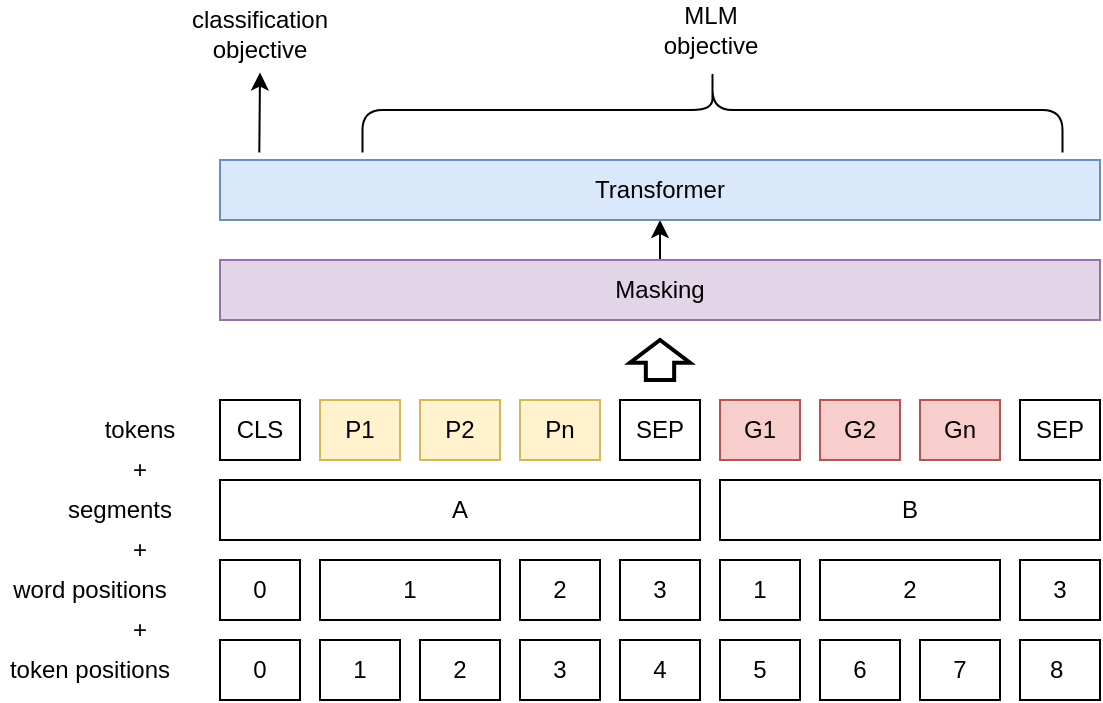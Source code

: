 <mxfile version="15.1.4" type="github">
  <diagram id="ThNpcdXf9u6KQCxS-iJN" name="Page-1">
    <mxGraphModel dx="755" dy="370" grid="1" gridSize="10" guides="1" tooltips="1" connect="1" arrows="1" fold="1" page="1" pageScale="1" pageWidth="827" pageHeight="1169" math="0" shadow="0">
      <root>
        <mxCell id="0" />
        <mxCell id="1" parent="0" />
        <mxCell id="Gtxbro2aduNxYF44NZKF-1" value="8&amp;nbsp;" style="rounded=0;whiteSpace=wrap;html=1;" vertex="1" parent="1">
          <mxGeometry x="630" y="555" width="40" height="30" as="geometry" />
        </mxCell>
        <mxCell id="Gtxbro2aduNxYF44NZKF-2" value="4" style="rounded=0;whiteSpace=wrap;html=1;" vertex="1" parent="1">
          <mxGeometry x="430" y="555" width="40" height="30" as="geometry" />
        </mxCell>
        <mxCell id="Gtxbro2aduNxYF44NZKF-3" value="3" style="rounded=0;whiteSpace=wrap;html=1;" vertex="1" parent="1">
          <mxGeometry x="380" y="555" width="40" height="30" as="geometry" />
        </mxCell>
        <mxCell id="Gtxbro2aduNxYF44NZKF-4" value="2" style="rounded=0;whiteSpace=wrap;html=1;" vertex="1" parent="1">
          <mxGeometry x="330" y="555" width="40" height="30" as="geometry" />
        </mxCell>
        <mxCell id="Gtxbro2aduNxYF44NZKF-5" value="1" style="rounded=0;whiteSpace=wrap;html=1;" vertex="1" parent="1">
          <mxGeometry x="280" y="555" width="40" height="30" as="geometry" />
        </mxCell>
        <mxCell id="Gtxbro2aduNxYF44NZKF-6" value="0" style="rounded=0;whiteSpace=wrap;html=1;" vertex="1" parent="1">
          <mxGeometry x="230" y="555" width="40" height="30" as="geometry" />
        </mxCell>
        <mxCell id="Gtxbro2aduNxYF44NZKF-7" value="5" style="rounded=0;whiteSpace=wrap;html=1;" vertex="1" parent="1">
          <mxGeometry x="480" y="555" width="40" height="30" as="geometry" />
        </mxCell>
        <mxCell id="Gtxbro2aduNxYF44NZKF-8" value="6" style="rounded=0;whiteSpace=wrap;html=1;" vertex="1" parent="1">
          <mxGeometry x="530" y="555" width="40" height="30" as="geometry" />
        </mxCell>
        <mxCell id="Gtxbro2aduNxYF44NZKF-9" value="7" style="rounded=0;whiteSpace=wrap;html=1;" vertex="1" parent="1">
          <mxGeometry x="580" y="555" width="40" height="30" as="geometry" />
        </mxCell>
        <mxCell id="Gtxbro2aduNxYF44NZKF-10" value="3" style="rounded=0;whiteSpace=wrap;html=1;" vertex="1" parent="1">
          <mxGeometry x="630" y="515" width="40" height="30" as="geometry" />
        </mxCell>
        <mxCell id="Gtxbro2aduNxYF44NZKF-11" value="3" style="rounded=0;whiteSpace=wrap;html=1;" vertex="1" parent="1">
          <mxGeometry x="430" y="515" width="40" height="30" as="geometry" />
        </mxCell>
        <mxCell id="Gtxbro2aduNxYF44NZKF-12" value="A" style="rounded=0;whiteSpace=wrap;html=1;" vertex="1" parent="1">
          <mxGeometry x="230" y="475" width="240" height="30" as="geometry" />
        </mxCell>
        <mxCell id="Gtxbro2aduNxYF44NZKF-13" value="B" style="rounded=0;whiteSpace=wrap;html=1;" vertex="1" parent="1">
          <mxGeometry x="480" y="475" width="190" height="30" as="geometry" />
        </mxCell>
        <mxCell id="Gtxbro2aduNxYF44NZKF-14" value="0" style="rounded=0;whiteSpace=wrap;html=1;" vertex="1" parent="1">
          <mxGeometry x="230" y="515" width="40" height="30" as="geometry" />
        </mxCell>
        <mxCell id="Gtxbro2aduNxYF44NZKF-15" value="2" style="rounded=0;whiteSpace=wrap;html=1;" vertex="1" parent="1">
          <mxGeometry x="380" y="515" width="40" height="30" as="geometry" />
        </mxCell>
        <mxCell id="Gtxbro2aduNxYF44NZKF-16" value="1" style="rounded=0;whiteSpace=wrap;html=1;" vertex="1" parent="1">
          <mxGeometry x="280" y="515" width="90" height="30" as="geometry" />
        </mxCell>
        <mxCell id="Gtxbro2aduNxYF44NZKF-19" value="2" style="rounded=0;whiteSpace=wrap;html=1;" vertex="1" parent="1">
          <mxGeometry x="530" y="515" width="90" height="30" as="geometry" />
        </mxCell>
        <mxCell id="Gtxbro2aduNxYF44NZKF-20" value="1" style="rounded=0;whiteSpace=wrap;html=1;" vertex="1" parent="1">
          <mxGeometry x="480" y="515" width="40" height="30" as="geometry" />
        </mxCell>
        <mxCell id="Gtxbro2aduNxYF44NZKF-21" value="SEP" style="rounded=0;whiteSpace=wrap;html=1;" vertex="1" parent="1">
          <mxGeometry x="630" y="435" width="40" height="30" as="geometry" />
        </mxCell>
        <mxCell id="Gtxbro2aduNxYF44NZKF-22" value="Gn" style="rounded=0;whiteSpace=wrap;html=1;fillColor=#f8cecc;strokeColor=#b85450;" vertex="1" parent="1">
          <mxGeometry x="580" y="435" width="40" height="30" as="geometry" />
        </mxCell>
        <mxCell id="Gtxbro2aduNxYF44NZKF-23" value="G2" style="rounded=0;whiteSpace=wrap;html=1;fillColor=#f8cecc;strokeColor=#b85450;" vertex="1" parent="1">
          <mxGeometry x="530" y="435" width="40" height="30" as="geometry" />
        </mxCell>
        <mxCell id="Gtxbro2aduNxYF44NZKF-24" value="G1" style="rounded=0;whiteSpace=wrap;html=1;fillColor=#f8cecc;strokeColor=#b85450;" vertex="1" parent="1">
          <mxGeometry x="480" y="435" width="40" height="30" as="geometry" />
        </mxCell>
        <mxCell id="Gtxbro2aduNxYF44NZKF-25" value="SEP" style="rounded=0;whiteSpace=wrap;html=1;" vertex="1" parent="1">
          <mxGeometry x="430" y="435" width="40" height="30" as="geometry" />
        </mxCell>
        <mxCell id="Gtxbro2aduNxYF44NZKF-26" value="Pn" style="rounded=0;whiteSpace=wrap;html=1;fillColor=#fff2cc;strokeColor=#d6b656;" vertex="1" parent="1">
          <mxGeometry x="380" y="435" width="40" height="30" as="geometry" />
        </mxCell>
        <mxCell id="Gtxbro2aduNxYF44NZKF-27" value="P2" style="rounded=0;whiteSpace=wrap;html=1;fillColor=#fff2cc;strokeColor=#d6b656;" vertex="1" parent="1">
          <mxGeometry x="330" y="435" width="40" height="30" as="geometry" />
        </mxCell>
        <mxCell id="Gtxbro2aduNxYF44NZKF-28" value="P1" style="rounded=0;whiteSpace=wrap;html=1;fillColor=#fff2cc;strokeColor=#d6b656;" vertex="1" parent="1">
          <mxGeometry x="280" y="435" width="40" height="30" as="geometry" />
        </mxCell>
        <mxCell id="Gtxbro2aduNxYF44NZKF-29" value="CLS" style="rounded=0;whiteSpace=wrap;html=1;" vertex="1" parent="1">
          <mxGeometry x="230" y="435" width="40" height="30" as="geometry" />
        </mxCell>
        <mxCell id="Gtxbro2aduNxYF44NZKF-33" value="" style="shape=singleArrow;direction=north;whiteSpace=wrap;html=1;arrowWidth=0.472;arrowSize=0.566;strokeWidth=2;" vertex="1" parent="1">
          <mxGeometry x="435" y="405" width="30" height="20" as="geometry" />
        </mxCell>
        <mxCell id="Gtxbro2aduNxYF44NZKF-37" style="edgeStyle=orthogonalEdgeStyle;rounded=0;orthogonalLoop=1;jettySize=auto;html=1;exitX=0.5;exitY=0;exitDx=0;exitDy=0;entryX=0.5;entryY=1;entryDx=0;entryDy=0;" edge="1" parent="1" source="Gtxbro2aduNxYF44NZKF-34" target="Gtxbro2aduNxYF44NZKF-36">
          <mxGeometry relative="1" as="geometry" />
        </mxCell>
        <mxCell id="Gtxbro2aduNxYF44NZKF-34" value="Masking" style="rounded=0;whiteSpace=wrap;html=1;fillColor=#e1d5e7;strokeColor=#9673a6;" vertex="1" parent="1">
          <mxGeometry x="230" y="365" width="440" height="30" as="geometry" />
        </mxCell>
        <mxCell id="Gtxbro2aduNxYF44NZKF-36" value="Transformer" style="rounded=0;whiteSpace=wrap;html=1;fillColor=#dae8fc;strokeColor=#6c8ebf;" vertex="1" parent="1">
          <mxGeometry x="230" y="315" width="440" height="30" as="geometry" />
        </mxCell>
        <mxCell id="Gtxbro2aduNxYF44NZKF-38" value="" style="shape=curlyBracket;whiteSpace=wrap;html=1;rounded=1;rotation=90;" vertex="1" parent="1">
          <mxGeometry x="455" y="115" width="42.5" height="350" as="geometry" />
        </mxCell>
        <mxCell id="Gtxbro2aduNxYF44NZKF-40" value="MLM&lt;br&gt;objective" style="text;html=1;strokeColor=none;fillColor=none;align=center;verticalAlign=middle;whiteSpace=wrap;rounded=0;" vertex="1" parent="1">
          <mxGeometry x="452.5" y="235" width="45" height="30" as="geometry" />
        </mxCell>
        <mxCell id="Gtxbro2aduNxYF44NZKF-43" value="" style="endArrow=classic;html=1;" edge="1" parent="1">
          <mxGeometry width="50" height="50" relative="1" as="geometry">
            <mxPoint x="249.66" y="311.25" as="sourcePoint" />
            <mxPoint x="250" y="271.25" as="targetPoint" />
            <Array as="points" />
          </mxGeometry>
        </mxCell>
        <mxCell id="Gtxbro2aduNxYF44NZKF-44" value="classification&lt;br&gt;objective" style="text;html=1;strokeColor=none;fillColor=none;align=center;verticalAlign=middle;whiteSpace=wrap;rounded=0;" vertex="1" parent="1">
          <mxGeometry x="210" y="238.75" width="80" height="26.25" as="geometry" />
        </mxCell>
        <mxCell id="Gtxbro2aduNxYF44NZKF-45" value="tokens" style="text;html=1;strokeColor=none;fillColor=none;align=center;verticalAlign=middle;whiteSpace=wrap;rounded=0;" vertex="1" parent="1">
          <mxGeometry x="170" y="440" width="40" height="20" as="geometry" />
        </mxCell>
        <mxCell id="Gtxbro2aduNxYF44NZKF-46" value="segments" style="text;html=1;strokeColor=none;fillColor=none;align=center;verticalAlign=middle;whiteSpace=wrap;rounded=0;" vertex="1" parent="1">
          <mxGeometry x="150" y="480" width="60" height="20" as="geometry" />
        </mxCell>
        <mxCell id="Gtxbro2aduNxYF44NZKF-47" value="word positions" style="text;html=1;strokeColor=none;fillColor=none;align=center;verticalAlign=middle;whiteSpace=wrap;rounded=0;" vertex="1" parent="1">
          <mxGeometry x="120" y="520" width="90" height="20" as="geometry" />
        </mxCell>
        <mxCell id="Gtxbro2aduNxYF44NZKF-48" value="token positions" style="text;html=1;strokeColor=none;fillColor=none;align=center;verticalAlign=middle;whiteSpace=wrap;rounded=0;" vertex="1" parent="1">
          <mxGeometry x="120" y="560" width="90" height="20" as="geometry" />
        </mxCell>
        <mxCell id="Gtxbro2aduNxYF44NZKF-53" value="+" style="text;html=1;strokeColor=none;fillColor=none;align=center;verticalAlign=middle;whiteSpace=wrap;rounded=0;" vertex="1" parent="1">
          <mxGeometry x="180" y="460" width="20" height="20" as="geometry" />
        </mxCell>
        <mxCell id="Gtxbro2aduNxYF44NZKF-54" value="+" style="text;html=1;strokeColor=none;fillColor=none;align=center;verticalAlign=middle;whiteSpace=wrap;rounded=0;" vertex="1" parent="1">
          <mxGeometry x="180" y="500" width="20" height="20" as="geometry" />
        </mxCell>
        <mxCell id="Gtxbro2aduNxYF44NZKF-55" value="+" style="text;html=1;strokeColor=none;fillColor=none;align=center;verticalAlign=middle;whiteSpace=wrap;rounded=0;" vertex="1" parent="1">
          <mxGeometry x="180" y="540" width="20" height="20" as="geometry" />
        </mxCell>
      </root>
    </mxGraphModel>
  </diagram>
</mxfile>
